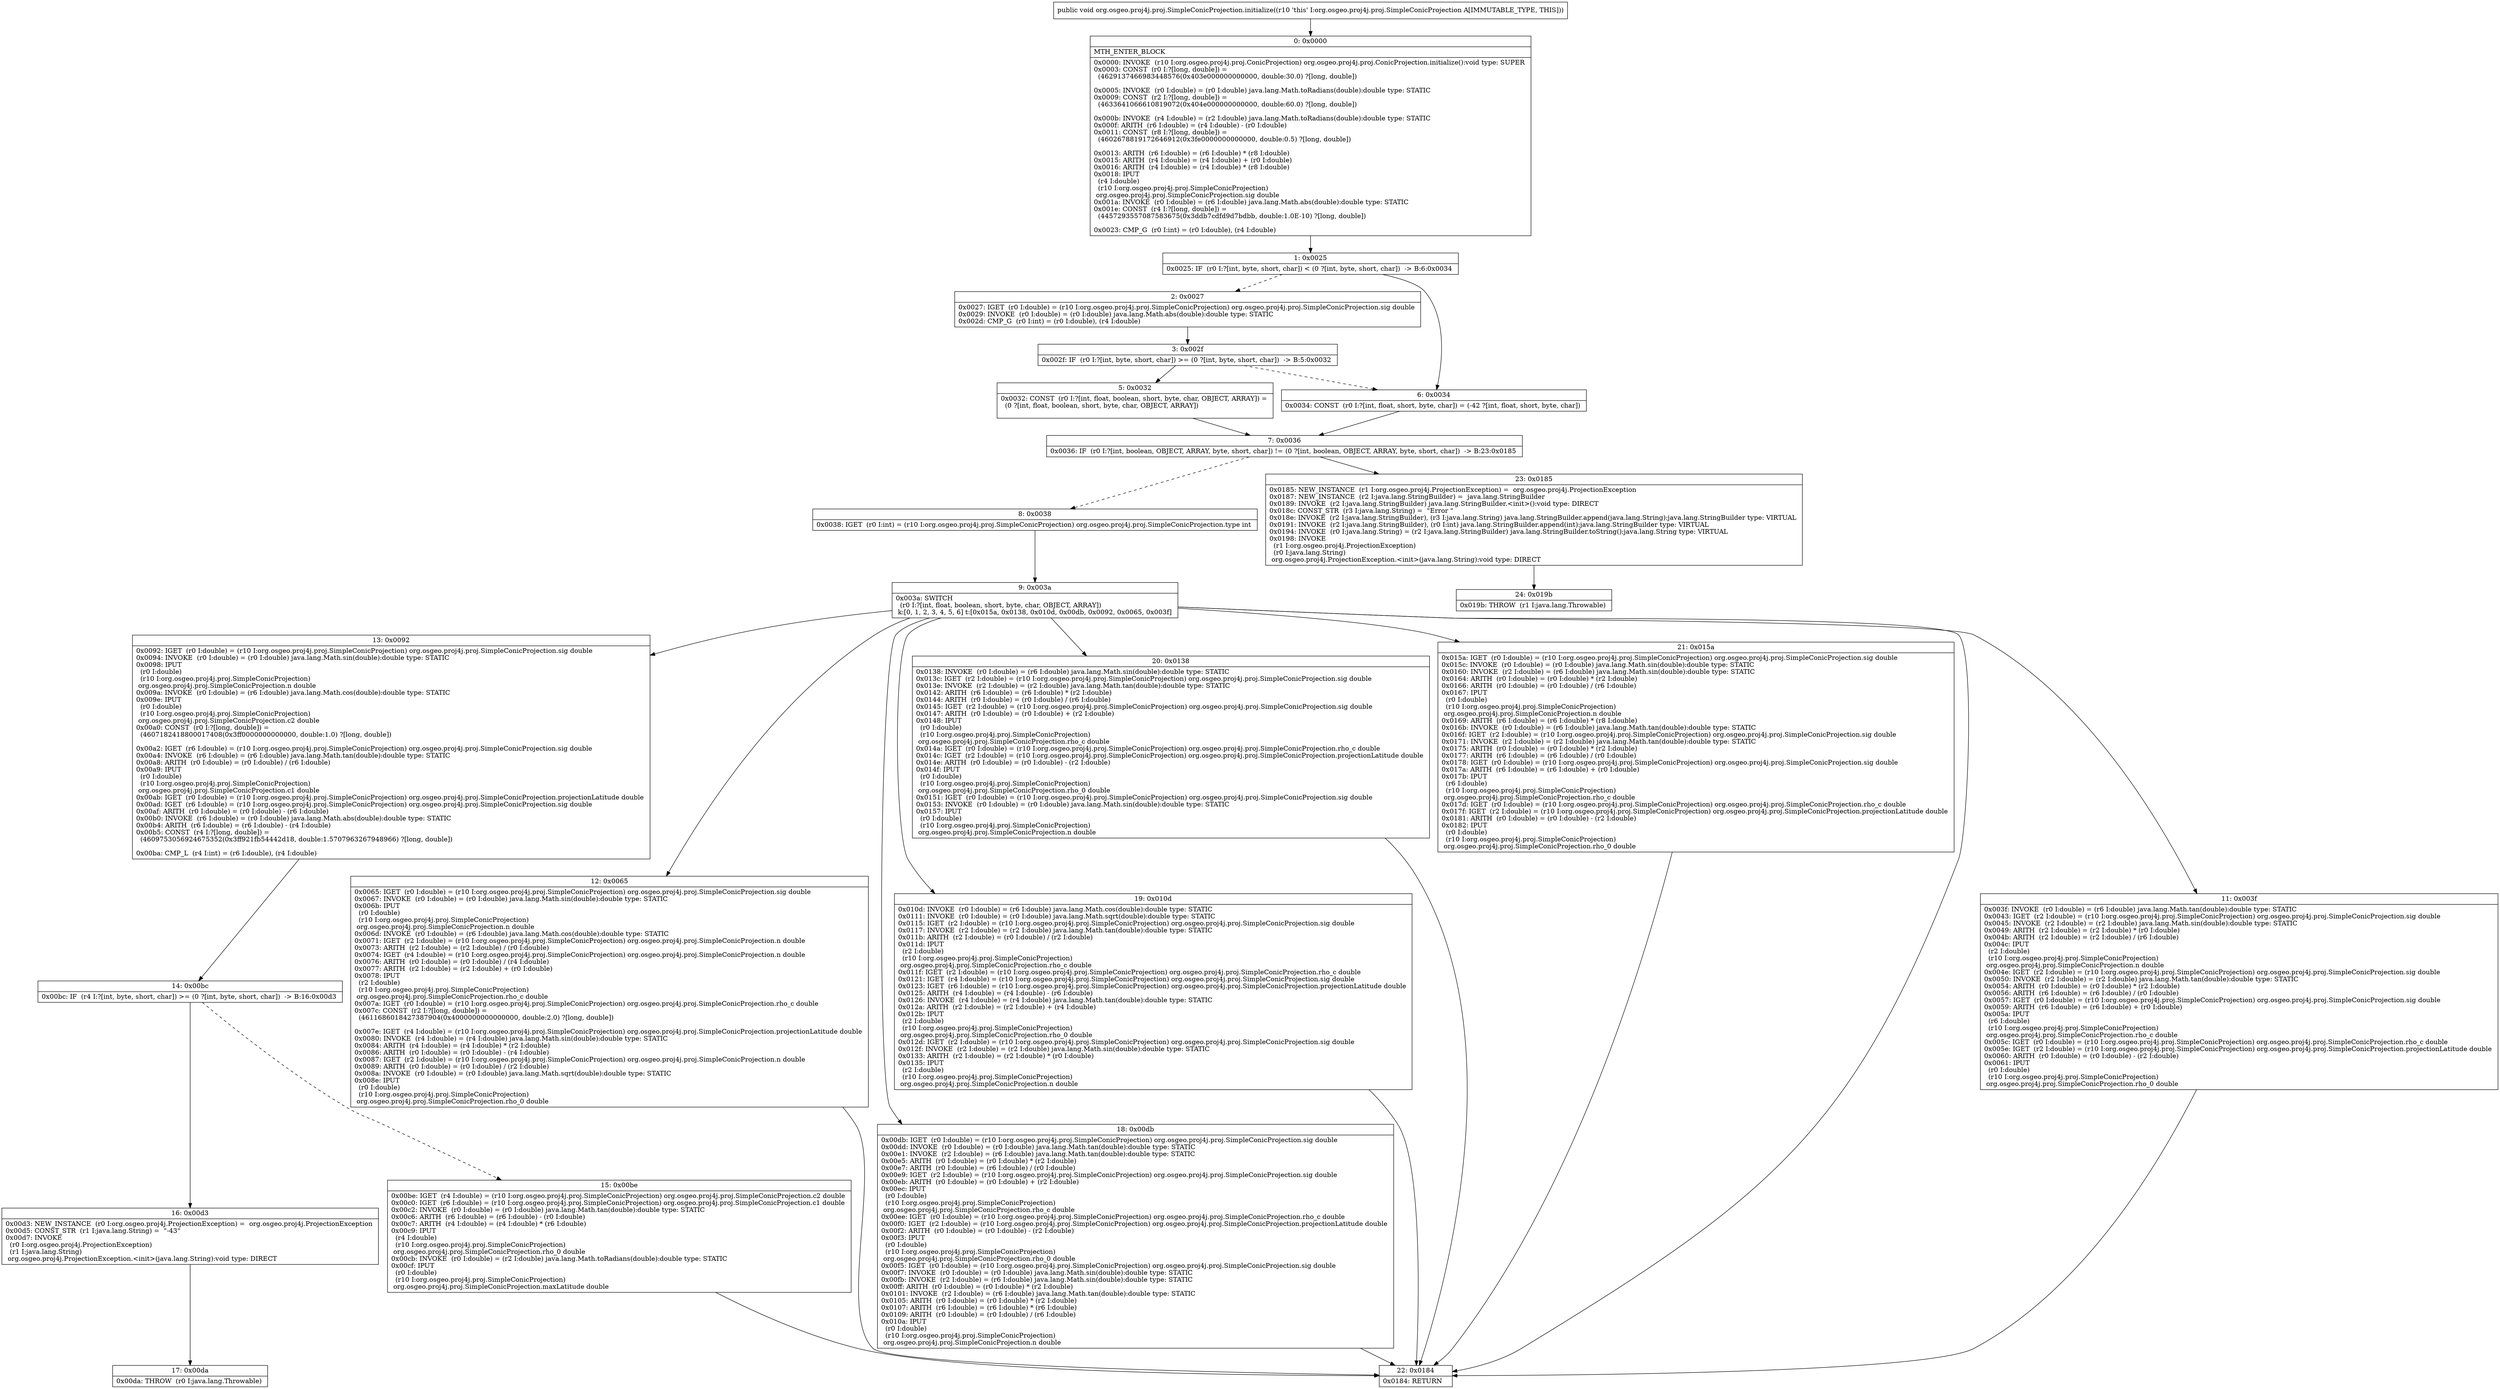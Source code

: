 digraph "CFG fororg.osgeo.proj4j.proj.SimpleConicProjection.initialize()V" {
Node_0 [shape=record,label="{0\:\ 0x0000|MTH_ENTER_BLOCK\l|0x0000: INVOKE  (r10 I:org.osgeo.proj4j.proj.ConicProjection) org.osgeo.proj4j.proj.ConicProjection.initialize():void type: SUPER \l0x0003: CONST  (r0 I:?[long, double]) = \l  (4629137466983448576(0x403e000000000000, double:30.0) ?[long, double])\l \l0x0005: INVOKE  (r0 I:double) = (r0 I:double) java.lang.Math.toRadians(double):double type: STATIC \l0x0009: CONST  (r2 I:?[long, double]) = \l  (4633641066610819072(0x404e000000000000, double:60.0) ?[long, double])\l \l0x000b: INVOKE  (r4 I:double) = (r2 I:double) java.lang.Math.toRadians(double):double type: STATIC \l0x000f: ARITH  (r6 I:double) = (r4 I:double) \- (r0 I:double) \l0x0011: CONST  (r8 I:?[long, double]) = \l  (4602678819172646912(0x3fe0000000000000, double:0.5) ?[long, double])\l \l0x0013: ARITH  (r6 I:double) = (r6 I:double) * (r8 I:double) \l0x0015: ARITH  (r4 I:double) = (r4 I:double) + (r0 I:double) \l0x0016: ARITH  (r4 I:double) = (r4 I:double) * (r8 I:double) \l0x0018: IPUT  \l  (r4 I:double)\l  (r10 I:org.osgeo.proj4j.proj.SimpleConicProjection)\l org.osgeo.proj4j.proj.SimpleConicProjection.sig double \l0x001a: INVOKE  (r0 I:double) = (r6 I:double) java.lang.Math.abs(double):double type: STATIC \l0x001e: CONST  (r4 I:?[long, double]) = \l  (4457293557087583675(0x3ddb7cdfd9d7bdbb, double:1.0E\-10) ?[long, double])\l \l0x0023: CMP_G  (r0 I:int) = (r0 I:double), (r4 I:double) \l}"];
Node_1 [shape=record,label="{1\:\ 0x0025|0x0025: IF  (r0 I:?[int, byte, short, char]) \< (0 ?[int, byte, short, char])  \-\> B:6:0x0034 \l}"];
Node_2 [shape=record,label="{2\:\ 0x0027|0x0027: IGET  (r0 I:double) = (r10 I:org.osgeo.proj4j.proj.SimpleConicProjection) org.osgeo.proj4j.proj.SimpleConicProjection.sig double \l0x0029: INVOKE  (r0 I:double) = (r0 I:double) java.lang.Math.abs(double):double type: STATIC \l0x002d: CMP_G  (r0 I:int) = (r0 I:double), (r4 I:double) \l}"];
Node_3 [shape=record,label="{3\:\ 0x002f|0x002f: IF  (r0 I:?[int, byte, short, char]) \>= (0 ?[int, byte, short, char])  \-\> B:5:0x0032 \l}"];
Node_5 [shape=record,label="{5\:\ 0x0032|0x0032: CONST  (r0 I:?[int, float, boolean, short, byte, char, OBJECT, ARRAY]) = \l  (0 ?[int, float, boolean, short, byte, char, OBJECT, ARRAY])\l \l}"];
Node_6 [shape=record,label="{6\:\ 0x0034|0x0034: CONST  (r0 I:?[int, float, short, byte, char]) = (\-42 ?[int, float, short, byte, char]) \l}"];
Node_7 [shape=record,label="{7\:\ 0x0036|0x0036: IF  (r0 I:?[int, boolean, OBJECT, ARRAY, byte, short, char]) != (0 ?[int, boolean, OBJECT, ARRAY, byte, short, char])  \-\> B:23:0x0185 \l}"];
Node_8 [shape=record,label="{8\:\ 0x0038|0x0038: IGET  (r0 I:int) = (r10 I:org.osgeo.proj4j.proj.SimpleConicProjection) org.osgeo.proj4j.proj.SimpleConicProjection.type int \l}"];
Node_9 [shape=record,label="{9\:\ 0x003a|0x003a: SWITCH  \l  (r0 I:?[int, float, boolean, short, byte, char, OBJECT, ARRAY])\l k:[0, 1, 2, 3, 4, 5, 6] t:[0x015a, 0x0138, 0x010d, 0x00db, 0x0092, 0x0065, 0x003f] \l}"];
Node_11 [shape=record,label="{11\:\ 0x003f|0x003f: INVOKE  (r0 I:double) = (r6 I:double) java.lang.Math.tan(double):double type: STATIC \l0x0043: IGET  (r2 I:double) = (r10 I:org.osgeo.proj4j.proj.SimpleConicProjection) org.osgeo.proj4j.proj.SimpleConicProjection.sig double \l0x0045: INVOKE  (r2 I:double) = (r2 I:double) java.lang.Math.sin(double):double type: STATIC \l0x0049: ARITH  (r2 I:double) = (r2 I:double) * (r0 I:double) \l0x004b: ARITH  (r2 I:double) = (r2 I:double) \/ (r6 I:double) \l0x004c: IPUT  \l  (r2 I:double)\l  (r10 I:org.osgeo.proj4j.proj.SimpleConicProjection)\l org.osgeo.proj4j.proj.SimpleConicProjection.n double \l0x004e: IGET  (r2 I:double) = (r10 I:org.osgeo.proj4j.proj.SimpleConicProjection) org.osgeo.proj4j.proj.SimpleConicProjection.sig double \l0x0050: INVOKE  (r2 I:double) = (r2 I:double) java.lang.Math.tan(double):double type: STATIC \l0x0054: ARITH  (r0 I:double) = (r0 I:double) * (r2 I:double) \l0x0056: ARITH  (r6 I:double) = (r6 I:double) \/ (r0 I:double) \l0x0057: IGET  (r0 I:double) = (r10 I:org.osgeo.proj4j.proj.SimpleConicProjection) org.osgeo.proj4j.proj.SimpleConicProjection.sig double \l0x0059: ARITH  (r6 I:double) = (r6 I:double) + (r0 I:double) \l0x005a: IPUT  \l  (r6 I:double)\l  (r10 I:org.osgeo.proj4j.proj.SimpleConicProjection)\l org.osgeo.proj4j.proj.SimpleConicProjection.rho_c double \l0x005c: IGET  (r0 I:double) = (r10 I:org.osgeo.proj4j.proj.SimpleConicProjection) org.osgeo.proj4j.proj.SimpleConicProjection.rho_c double \l0x005e: IGET  (r2 I:double) = (r10 I:org.osgeo.proj4j.proj.SimpleConicProjection) org.osgeo.proj4j.proj.SimpleConicProjection.projectionLatitude double \l0x0060: ARITH  (r0 I:double) = (r0 I:double) \- (r2 I:double) \l0x0061: IPUT  \l  (r0 I:double)\l  (r10 I:org.osgeo.proj4j.proj.SimpleConicProjection)\l org.osgeo.proj4j.proj.SimpleConicProjection.rho_0 double \l}"];
Node_12 [shape=record,label="{12\:\ 0x0065|0x0065: IGET  (r0 I:double) = (r10 I:org.osgeo.proj4j.proj.SimpleConicProjection) org.osgeo.proj4j.proj.SimpleConicProjection.sig double \l0x0067: INVOKE  (r0 I:double) = (r0 I:double) java.lang.Math.sin(double):double type: STATIC \l0x006b: IPUT  \l  (r0 I:double)\l  (r10 I:org.osgeo.proj4j.proj.SimpleConicProjection)\l org.osgeo.proj4j.proj.SimpleConicProjection.n double \l0x006d: INVOKE  (r0 I:double) = (r6 I:double) java.lang.Math.cos(double):double type: STATIC \l0x0071: IGET  (r2 I:double) = (r10 I:org.osgeo.proj4j.proj.SimpleConicProjection) org.osgeo.proj4j.proj.SimpleConicProjection.n double \l0x0073: ARITH  (r2 I:double) = (r2 I:double) \/ (r0 I:double) \l0x0074: IGET  (r4 I:double) = (r10 I:org.osgeo.proj4j.proj.SimpleConicProjection) org.osgeo.proj4j.proj.SimpleConicProjection.n double \l0x0076: ARITH  (r0 I:double) = (r0 I:double) \/ (r4 I:double) \l0x0077: ARITH  (r2 I:double) = (r2 I:double) + (r0 I:double) \l0x0078: IPUT  \l  (r2 I:double)\l  (r10 I:org.osgeo.proj4j.proj.SimpleConicProjection)\l org.osgeo.proj4j.proj.SimpleConicProjection.rho_c double \l0x007a: IGET  (r0 I:double) = (r10 I:org.osgeo.proj4j.proj.SimpleConicProjection) org.osgeo.proj4j.proj.SimpleConicProjection.rho_c double \l0x007c: CONST  (r2 I:?[long, double]) = \l  (4611686018427387904(0x4000000000000000, double:2.0) ?[long, double])\l \l0x007e: IGET  (r4 I:double) = (r10 I:org.osgeo.proj4j.proj.SimpleConicProjection) org.osgeo.proj4j.proj.SimpleConicProjection.projectionLatitude double \l0x0080: INVOKE  (r4 I:double) = (r4 I:double) java.lang.Math.sin(double):double type: STATIC \l0x0084: ARITH  (r4 I:double) = (r4 I:double) * (r2 I:double) \l0x0086: ARITH  (r0 I:double) = (r0 I:double) \- (r4 I:double) \l0x0087: IGET  (r2 I:double) = (r10 I:org.osgeo.proj4j.proj.SimpleConicProjection) org.osgeo.proj4j.proj.SimpleConicProjection.n double \l0x0089: ARITH  (r0 I:double) = (r0 I:double) \/ (r2 I:double) \l0x008a: INVOKE  (r0 I:double) = (r0 I:double) java.lang.Math.sqrt(double):double type: STATIC \l0x008e: IPUT  \l  (r0 I:double)\l  (r10 I:org.osgeo.proj4j.proj.SimpleConicProjection)\l org.osgeo.proj4j.proj.SimpleConicProjection.rho_0 double \l}"];
Node_13 [shape=record,label="{13\:\ 0x0092|0x0092: IGET  (r0 I:double) = (r10 I:org.osgeo.proj4j.proj.SimpleConicProjection) org.osgeo.proj4j.proj.SimpleConicProjection.sig double \l0x0094: INVOKE  (r0 I:double) = (r0 I:double) java.lang.Math.sin(double):double type: STATIC \l0x0098: IPUT  \l  (r0 I:double)\l  (r10 I:org.osgeo.proj4j.proj.SimpleConicProjection)\l org.osgeo.proj4j.proj.SimpleConicProjection.n double \l0x009a: INVOKE  (r0 I:double) = (r6 I:double) java.lang.Math.cos(double):double type: STATIC \l0x009e: IPUT  \l  (r0 I:double)\l  (r10 I:org.osgeo.proj4j.proj.SimpleConicProjection)\l org.osgeo.proj4j.proj.SimpleConicProjection.c2 double \l0x00a0: CONST  (r0 I:?[long, double]) = \l  (4607182418800017408(0x3ff0000000000000, double:1.0) ?[long, double])\l \l0x00a2: IGET  (r6 I:double) = (r10 I:org.osgeo.proj4j.proj.SimpleConicProjection) org.osgeo.proj4j.proj.SimpleConicProjection.sig double \l0x00a4: INVOKE  (r6 I:double) = (r6 I:double) java.lang.Math.tan(double):double type: STATIC \l0x00a8: ARITH  (r0 I:double) = (r0 I:double) \/ (r6 I:double) \l0x00a9: IPUT  \l  (r0 I:double)\l  (r10 I:org.osgeo.proj4j.proj.SimpleConicProjection)\l org.osgeo.proj4j.proj.SimpleConicProjection.c1 double \l0x00ab: IGET  (r0 I:double) = (r10 I:org.osgeo.proj4j.proj.SimpleConicProjection) org.osgeo.proj4j.proj.SimpleConicProjection.projectionLatitude double \l0x00ad: IGET  (r6 I:double) = (r10 I:org.osgeo.proj4j.proj.SimpleConicProjection) org.osgeo.proj4j.proj.SimpleConicProjection.sig double \l0x00af: ARITH  (r0 I:double) = (r0 I:double) \- (r6 I:double) \l0x00b0: INVOKE  (r6 I:double) = (r0 I:double) java.lang.Math.abs(double):double type: STATIC \l0x00b4: ARITH  (r6 I:double) = (r6 I:double) \- (r4 I:double) \l0x00b5: CONST  (r4 I:?[long, double]) = \l  (4609753056924675352(0x3ff921fb54442d18, double:1.5707963267948966) ?[long, double])\l \l0x00ba: CMP_L  (r4 I:int) = (r6 I:double), (r4 I:double) \l}"];
Node_14 [shape=record,label="{14\:\ 0x00bc|0x00bc: IF  (r4 I:?[int, byte, short, char]) \>= (0 ?[int, byte, short, char])  \-\> B:16:0x00d3 \l}"];
Node_15 [shape=record,label="{15\:\ 0x00be|0x00be: IGET  (r4 I:double) = (r10 I:org.osgeo.proj4j.proj.SimpleConicProjection) org.osgeo.proj4j.proj.SimpleConicProjection.c2 double \l0x00c0: IGET  (r6 I:double) = (r10 I:org.osgeo.proj4j.proj.SimpleConicProjection) org.osgeo.proj4j.proj.SimpleConicProjection.c1 double \l0x00c2: INVOKE  (r0 I:double) = (r0 I:double) java.lang.Math.tan(double):double type: STATIC \l0x00c6: ARITH  (r6 I:double) = (r6 I:double) \- (r0 I:double) \l0x00c7: ARITH  (r4 I:double) = (r4 I:double) * (r6 I:double) \l0x00c9: IPUT  \l  (r4 I:double)\l  (r10 I:org.osgeo.proj4j.proj.SimpleConicProjection)\l org.osgeo.proj4j.proj.SimpleConicProjection.rho_0 double \l0x00cb: INVOKE  (r0 I:double) = (r2 I:double) java.lang.Math.toRadians(double):double type: STATIC \l0x00cf: IPUT  \l  (r0 I:double)\l  (r10 I:org.osgeo.proj4j.proj.SimpleConicProjection)\l org.osgeo.proj4j.proj.SimpleConicProjection.maxLatitude double \l}"];
Node_16 [shape=record,label="{16\:\ 0x00d3|0x00d3: NEW_INSTANCE  (r0 I:org.osgeo.proj4j.ProjectionException) =  org.osgeo.proj4j.ProjectionException \l0x00d5: CONST_STR  (r1 I:java.lang.String) =  \"\-43\" \l0x00d7: INVOKE  \l  (r0 I:org.osgeo.proj4j.ProjectionException)\l  (r1 I:java.lang.String)\l org.osgeo.proj4j.ProjectionException.\<init\>(java.lang.String):void type: DIRECT \l}"];
Node_17 [shape=record,label="{17\:\ 0x00da|0x00da: THROW  (r0 I:java.lang.Throwable) \l}"];
Node_18 [shape=record,label="{18\:\ 0x00db|0x00db: IGET  (r0 I:double) = (r10 I:org.osgeo.proj4j.proj.SimpleConicProjection) org.osgeo.proj4j.proj.SimpleConicProjection.sig double \l0x00dd: INVOKE  (r0 I:double) = (r0 I:double) java.lang.Math.tan(double):double type: STATIC \l0x00e1: INVOKE  (r2 I:double) = (r6 I:double) java.lang.Math.tan(double):double type: STATIC \l0x00e5: ARITH  (r0 I:double) = (r0 I:double) * (r2 I:double) \l0x00e7: ARITH  (r0 I:double) = (r6 I:double) \/ (r0 I:double) \l0x00e9: IGET  (r2 I:double) = (r10 I:org.osgeo.proj4j.proj.SimpleConicProjection) org.osgeo.proj4j.proj.SimpleConicProjection.sig double \l0x00eb: ARITH  (r0 I:double) = (r0 I:double) + (r2 I:double) \l0x00ec: IPUT  \l  (r0 I:double)\l  (r10 I:org.osgeo.proj4j.proj.SimpleConicProjection)\l org.osgeo.proj4j.proj.SimpleConicProjection.rho_c double \l0x00ee: IGET  (r0 I:double) = (r10 I:org.osgeo.proj4j.proj.SimpleConicProjection) org.osgeo.proj4j.proj.SimpleConicProjection.rho_c double \l0x00f0: IGET  (r2 I:double) = (r10 I:org.osgeo.proj4j.proj.SimpleConicProjection) org.osgeo.proj4j.proj.SimpleConicProjection.projectionLatitude double \l0x00f2: ARITH  (r0 I:double) = (r0 I:double) \- (r2 I:double) \l0x00f3: IPUT  \l  (r0 I:double)\l  (r10 I:org.osgeo.proj4j.proj.SimpleConicProjection)\l org.osgeo.proj4j.proj.SimpleConicProjection.rho_0 double \l0x00f5: IGET  (r0 I:double) = (r10 I:org.osgeo.proj4j.proj.SimpleConicProjection) org.osgeo.proj4j.proj.SimpleConicProjection.sig double \l0x00f7: INVOKE  (r0 I:double) = (r0 I:double) java.lang.Math.sin(double):double type: STATIC \l0x00fb: INVOKE  (r2 I:double) = (r6 I:double) java.lang.Math.sin(double):double type: STATIC \l0x00ff: ARITH  (r0 I:double) = (r0 I:double) * (r2 I:double) \l0x0101: INVOKE  (r2 I:double) = (r6 I:double) java.lang.Math.tan(double):double type: STATIC \l0x0105: ARITH  (r0 I:double) = (r0 I:double) * (r2 I:double) \l0x0107: ARITH  (r6 I:double) = (r6 I:double) * (r6 I:double) \l0x0109: ARITH  (r0 I:double) = (r0 I:double) \/ (r6 I:double) \l0x010a: IPUT  \l  (r0 I:double)\l  (r10 I:org.osgeo.proj4j.proj.SimpleConicProjection)\l org.osgeo.proj4j.proj.SimpleConicProjection.n double \l}"];
Node_19 [shape=record,label="{19\:\ 0x010d|0x010d: INVOKE  (r0 I:double) = (r6 I:double) java.lang.Math.cos(double):double type: STATIC \l0x0111: INVOKE  (r0 I:double) = (r0 I:double) java.lang.Math.sqrt(double):double type: STATIC \l0x0115: IGET  (r2 I:double) = (r10 I:org.osgeo.proj4j.proj.SimpleConicProjection) org.osgeo.proj4j.proj.SimpleConicProjection.sig double \l0x0117: INVOKE  (r2 I:double) = (r2 I:double) java.lang.Math.tan(double):double type: STATIC \l0x011b: ARITH  (r2 I:double) = (r0 I:double) \/ (r2 I:double) \l0x011d: IPUT  \l  (r2 I:double)\l  (r10 I:org.osgeo.proj4j.proj.SimpleConicProjection)\l org.osgeo.proj4j.proj.SimpleConicProjection.rho_c double \l0x011f: IGET  (r2 I:double) = (r10 I:org.osgeo.proj4j.proj.SimpleConicProjection) org.osgeo.proj4j.proj.SimpleConicProjection.rho_c double \l0x0121: IGET  (r4 I:double) = (r10 I:org.osgeo.proj4j.proj.SimpleConicProjection) org.osgeo.proj4j.proj.SimpleConicProjection.sig double \l0x0123: IGET  (r6 I:double) = (r10 I:org.osgeo.proj4j.proj.SimpleConicProjection) org.osgeo.proj4j.proj.SimpleConicProjection.projectionLatitude double \l0x0125: ARITH  (r4 I:double) = (r4 I:double) \- (r6 I:double) \l0x0126: INVOKE  (r4 I:double) = (r4 I:double) java.lang.Math.tan(double):double type: STATIC \l0x012a: ARITH  (r2 I:double) = (r2 I:double) + (r4 I:double) \l0x012b: IPUT  \l  (r2 I:double)\l  (r10 I:org.osgeo.proj4j.proj.SimpleConicProjection)\l org.osgeo.proj4j.proj.SimpleConicProjection.rho_0 double \l0x012d: IGET  (r2 I:double) = (r10 I:org.osgeo.proj4j.proj.SimpleConicProjection) org.osgeo.proj4j.proj.SimpleConicProjection.sig double \l0x012f: INVOKE  (r2 I:double) = (r2 I:double) java.lang.Math.sin(double):double type: STATIC \l0x0133: ARITH  (r2 I:double) = (r2 I:double) * (r0 I:double) \l0x0135: IPUT  \l  (r2 I:double)\l  (r10 I:org.osgeo.proj4j.proj.SimpleConicProjection)\l org.osgeo.proj4j.proj.SimpleConicProjection.n double \l}"];
Node_20 [shape=record,label="{20\:\ 0x0138|0x0138: INVOKE  (r0 I:double) = (r6 I:double) java.lang.Math.sin(double):double type: STATIC \l0x013c: IGET  (r2 I:double) = (r10 I:org.osgeo.proj4j.proj.SimpleConicProjection) org.osgeo.proj4j.proj.SimpleConicProjection.sig double \l0x013e: INVOKE  (r2 I:double) = (r2 I:double) java.lang.Math.tan(double):double type: STATIC \l0x0142: ARITH  (r6 I:double) = (r6 I:double) * (r2 I:double) \l0x0144: ARITH  (r0 I:double) = (r0 I:double) \/ (r6 I:double) \l0x0145: IGET  (r2 I:double) = (r10 I:org.osgeo.proj4j.proj.SimpleConicProjection) org.osgeo.proj4j.proj.SimpleConicProjection.sig double \l0x0147: ARITH  (r0 I:double) = (r0 I:double) + (r2 I:double) \l0x0148: IPUT  \l  (r0 I:double)\l  (r10 I:org.osgeo.proj4j.proj.SimpleConicProjection)\l org.osgeo.proj4j.proj.SimpleConicProjection.rho_c double \l0x014a: IGET  (r0 I:double) = (r10 I:org.osgeo.proj4j.proj.SimpleConicProjection) org.osgeo.proj4j.proj.SimpleConicProjection.rho_c double \l0x014c: IGET  (r2 I:double) = (r10 I:org.osgeo.proj4j.proj.SimpleConicProjection) org.osgeo.proj4j.proj.SimpleConicProjection.projectionLatitude double \l0x014e: ARITH  (r0 I:double) = (r0 I:double) \- (r2 I:double) \l0x014f: IPUT  \l  (r0 I:double)\l  (r10 I:org.osgeo.proj4j.proj.SimpleConicProjection)\l org.osgeo.proj4j.proj.SimpleConicProjection.rho_0 double \l0x0151: IGET  (r0 I:double) = (r10 I:org.osgeo.proj4j.proj.SimpleConicProjection) org.osgeo.proj4j.proj.SimpleConicProjection.sig double \l0x0153: INVOKE  (r0 I:double) = (r0 I:double) java.lang.Math.sin(double):double type: STATIC \l0x0157: IPUT  \l  (r0 I:double)\l  (r10 I:org.osgeo.proj4j.proj.SimpleConicProjection)\l org.osgeo.proj4j.proj.SimpleConicProjection.n double \l}"];
Node_21 [shape=record,label="{21\:\ 0x015a|0x015a: IGET  (r0 I:double) = (r10 I:org.osgeo.proj4j.proj.SimpleConicProjection) org.osgeo.proj4j.proj.SimpleConicProjection.sig double \l0x015c: INVOKE  (r0 I:double) = (r0 I:double) java.lang.Math.sin(double):double type: STATIC \l0x0160: INVOKE  (r2 I:double) = (r6 I:double) java.lang.Math.sin(double):double type: STATIC \l0x0164: ARITH  (r0 I:double) = (r0 I:double) * (r2 I:double) \l0x0166: ARITH  (r0 I:double) = (r0 I:double) \/ (r6 I:double) \l0x0167: IPUT  \l  (r0 I:double)\l  (r10 I:org.osgeo.proj4j.proj.SimpleConicProjection)\l org.osgeo.proj4j.proj.SimpleConicProjection.n double \l0x0169: ARITH  (r6 I:double) = (r6 I:double) * (r8 I:double) \l0x016b: INVOKE  (r0 I:double) = (r6 I:double) java.lang.Math.tan(double):double type: STATIC \l0x016f: IGET  (r2 I:double) = (r10 I:org.osgeo.proj4j.proj.SimpleConicProjection) org.osgeo.proj4j.proj.SimpleConicProjection.sig double \l0x0171: INVOKE  (r2 I:double) = (r2 I:double) java.lang.Math.tan(double):double type: STATIC \l0x0175: ARITH  (r0 I:double) = (r0 I:double) * (r2 I:double) \l0x0177: ARITH  (r6 I:double) = (r6 I:double) \/ (r0 I:double) \l0x0178: IGET  (r0 I:double) = (r10 I:org.osgeo.proj4j.proj.SimpleConicProjection) org.osgeo.proj4j.proj.SimpleConicProjection.sig double \l0x017a: ARITH  (r6 I:double) = (r6 I:double) + (r0 I:double) \l0x017b: IPUT  \l  (r6 I:double)\l  (r10 I:org.osgeo.proj4j.proj.SimpleConicProjection)\l org.osgeo.proj4j.proj.SimpleConicProjection.rho_c double \l0x017d: IGET  (r0 I:double) = (r10 I:org.osgeo.proj4j.proj.SimpleConicProjection) org.osgeo.proj4j.proj.SimpleConicProjection.rho_c double \l0x017f: IGET  (r2 I:double) = (r10 I:org.osgeo.proj4j.proj.SimpleConicProjection) org.osgeo.proj4j.proj.SimpleConicProjection.projectionLatitude double \l0x0181: ARITH  (r0 I:double) = (r0 I:double) \- (r2 I:double) \l0x0182: IPUT  \l  (r0 I:double)\l  (r10 I:org.osgeo.proj4j.proj.SimpleConicProjection)\l org.osgeo.proj4j.proj.SimpleConicProjection.rho_0 double \l}"];
Node_22 [shape=record,label="{22\:\ 0x0184|0x0184: RETURN   \l}"];
Node_23 [shape=record,label="{23\:\ 0x0185|0x0185: NEW_INSTANCE  (r1 I:org.osgeo.proj4j.ProjectionException) =  org.osgeo.proj4j.ProjectionException \l0x0187: NEW_INSTANCE  (r2 I:java.lang.StringBuilder) =  java.lang.StringBuilder \l0x0189: INVOKE  (r2 I:java.lang.StringBuilder) java.lang.StringBuilder.\<init\>():void type: DIRECT \l0x018c: CONST_STR  (r3 I:java.lang.String) =  \"Error \" \l0x018e: INVOKE  (r2 I:java.lang.StringBuilder), (r3 I:java.lang.String) java.lang.StringBuilder.append(java.lang.String):java.lang.StringBuilder type: VIRTUAL \l0x0191: INVOKE  (r2 I:java.lang.StringBuilder), (r0 I:int) java.lang.StringBuilder.append(int):java.lang.StringBuilder type: VIRTUAL \l0x0194: INVOKE  (r0 I:java.lang.String) = (r2 I:java.lang.StringBuilder) java.lang.StringBuilder.toString():java.lang.String type: VIRTUAL \l0x0198: INVOKE  \l  (r1 I:org.osgeo.proj4j.ProjectionException)\l  (r0 I:java.lang.String)\l org.osgeo.proj4j.ProjectionException.\<init\>(java.lang.String):void type: DIRECT \l}"];
Node_24 [shape=record,label="{24\:\ 0x019b|0x019b: THROW  (r1 I:java.lang.Throwable) \l}"];
MethodNode[shape=record,label="{public void org.osgeo.proj4j.proj.SimpleConicProjection.initialize((r10 'this' I:org.osgeo.proj4j.proj.SimpleConicProjection A[IMMUTABLE_TYPE, THIS])) }"];
MethodNode -> Node_0;
Node_0 -> Node_1;
Node_1 -> Node_2[style=dashed];
Node_1 -> Node_6;
Node_2 -> Node_3;
Node_3 -> Node_5;
Node_3 -> Node_6[style=dashed];
Node_5 -> Node_7;
Node_6 -> Node_7;
Node_7 -> Node_8[style=dashed];
Node_7 -> Node_23;
Node_8 -> Node_9;
Node_9 -> Node_11;
Node_9 -> Node_12;
Node_9 -> Node_13;
Node_9 -> Node_18;
Node_9 -> Node_19;
Node_9 -> Node_20;
Node_9 -> Node_21;
Node_9 -> Node_22;
Node_11 -> Node_22;
Node_12 -> Node_22;
Node_13 -> Node_14;
Node_14 -> Node_15[style=dashed];
Node_14 -> Node_16;
Node_15 -> Node_22;
Node_16 -> Node_17;
Node_18 -> Node_22;
Node_19 -> Node_22;
Node_20 -> Node_22;
Node_21 -> Node_22;
Node_23 -> Node_24;
}

